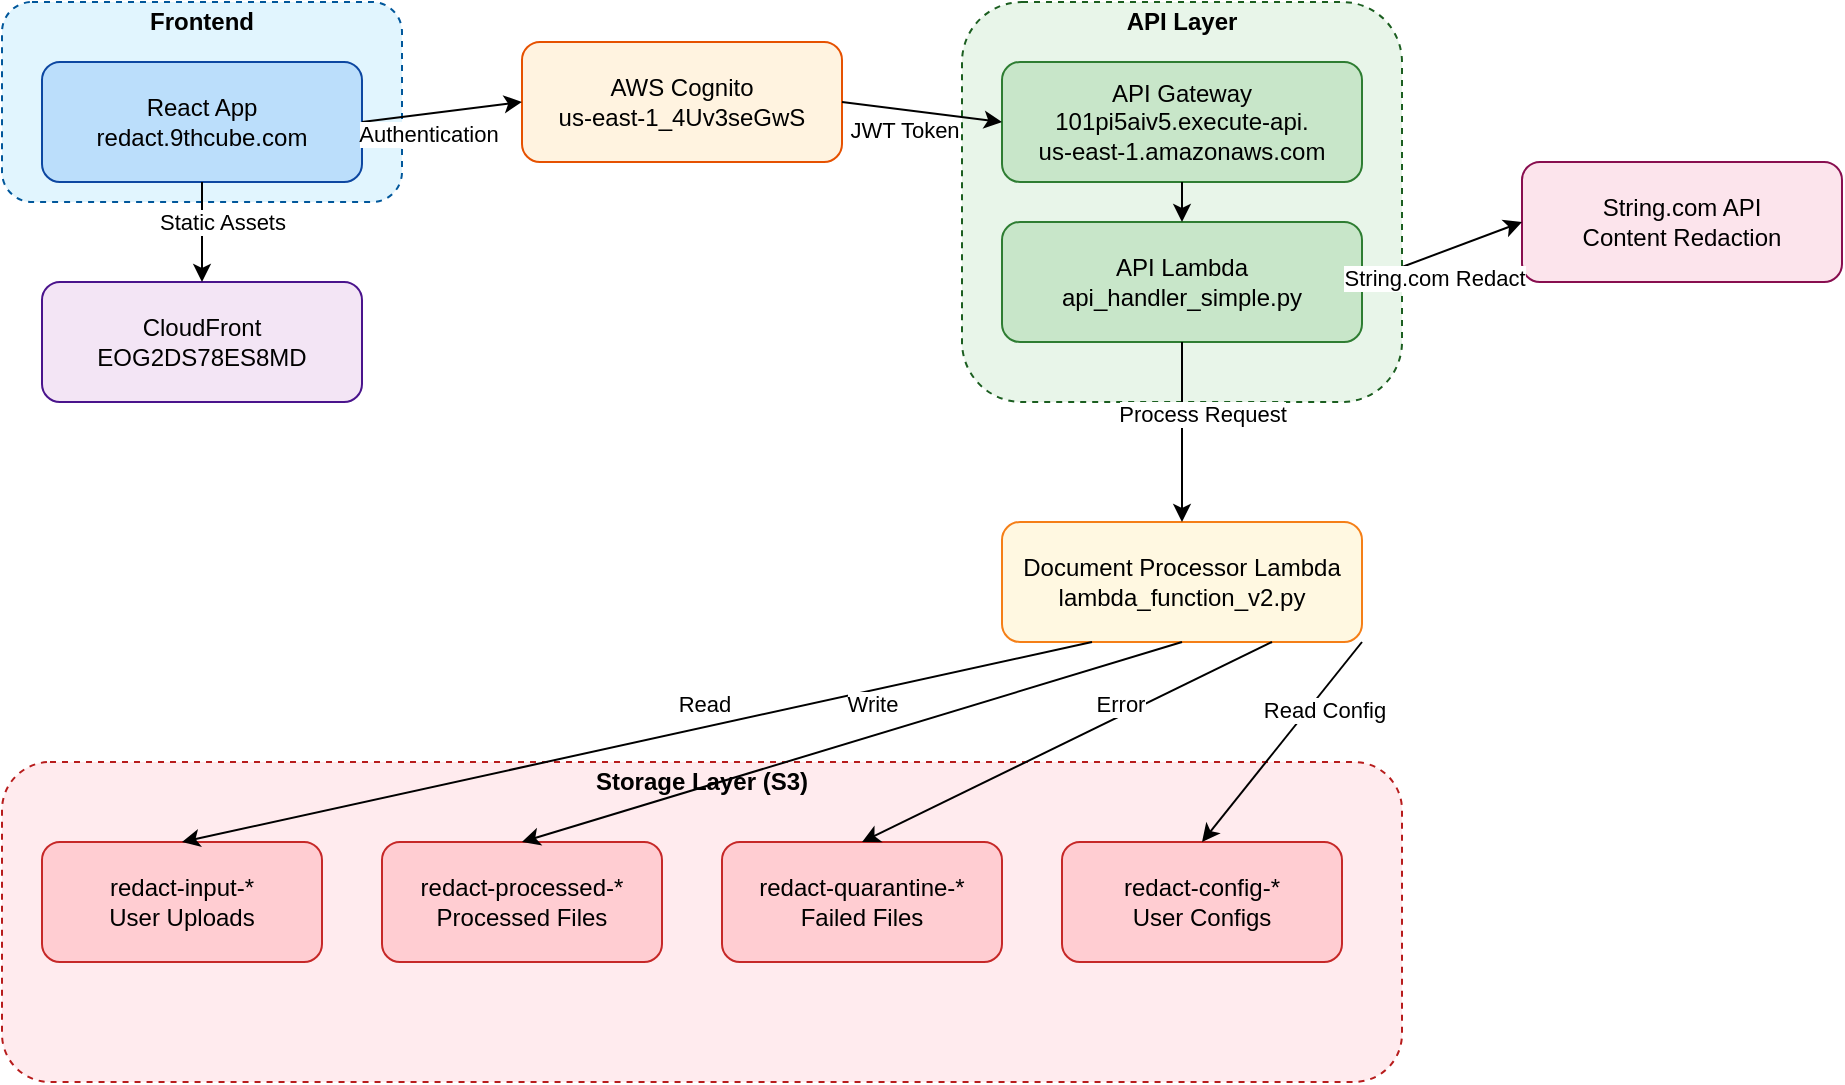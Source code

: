<?xml version="1.0" encoding="UTF-8"?>
<mxfile version="21.6.5" type="device">
  <diagram name="Redact Architecture" id="redact-arch-diagram">
    <mxGraphModel dx="1422" dy="794" grid="1" gridSize="10" guides="1" tooltips="1" connect="1" arrows="1" fold="1" page="1" pageScale="1" pageWidth="1169" pageHeight="827" math="0" shadow="0">
      <root>
        <mxCell id="0" />
        <mxCell id="1" parent="0" />
        
        <!-- Frontend Group -->
        <mxCell id="frontend-group" value="" style="group;rounded=1;fillColor=#e1f5fe;strokeColor=#01579b;dashed=1" vertex="1" parent="1">
          <mxGeometry x="40" y="40" width="200" height="100" as="geometry" />
        </mxCell>
        <mxCell id="frontend-label" value="Frontend" style="text;html=1;strokeColor=none;fillColor=none;align=center;verticalAlign=middle;whiteSpace=wrap;rounded=0;fontStyle=1" vertex="1" parent="frontend-group">
          <mxGeometry x="60" y="0" width="80" height="20" as="geometry" />
        </mxCell>
        <mxCell id="react-app" value="React App&lt;br&gt;redact.9thcube.com" style="rounded=1;whiteSpace=wrap;html=1;fillColor=#bbdefb;strokeColor=#0d47a1" vertex="1" parent="frontend-group">
          <mxGeometry x="20" y="30" width="160" height="60" as="geometry" />
        </mxCell>
        
        <!-- Authentication -->
        <mxCell id="cognito" value="AWS Cognito&lt;br&gt;us-east-1_4Uv3seGwS" style="rounded=1;whiteSpace=wrap;html=1;fillColor=#fff3e0;strokeColor=#e65100" vertex="1" parent="1">
          <mxGeometry x="300" y="60" width="160" height="60" as="geometry" />
        </mxCell>
        
        <!-- CDN -->
        <mxCell id="cloudfront" value="CloudFront&lt;br&gt;EOG2DS78ES8MD" style="rounded=1;whiteSpace=wrap;html=1;fillColor=#f3e5f5;strokeColor=#4a148c" vertex="1" parent="1">
          <mxGeometry x="60" y="180" width="160" height="60" as="geometry" />
        </mxCell>
        
        <!-- API Layer Group -->
        <mxCell id="api-group" value="" style="group;rounded=1;fillColor=#e8f5e9;strokeColor=#1b5e20;dashed=1" vertex="1" parent="1">
          <mxGeometry x="520" y="40" width="220" height="200" as="geometry" />
        </mxCell>
        <mxCell id="api-label" value="API Layer" style="text;html=1;strokeColor=none;fillColor=none;align=center;verticalAlign=middle;whiteSpace=wrap;rounded=0;fontStyle=1" vertex="1" parent="api-group">
          <mxGeometry x="70" y="0" width="80" height="20" as="geometry" />
        </mxCell>
        <mxCell id="api-gateway" value="API Gateway&lt;br&gt;101pi5aiv5.execute-api.&lt;br&gt;us-east-1.amazonaws.com" style="rounded=1;whiteSpace=wrap;html=1;fillColor=#c8e6c9;strokeColor=#2e7d32" vertex="1" parent="api-group">
          <mxGeometry x="20" y="30" width="180" height="60" as="geometry" />
        </mxCell>
        <mxCell id="api-lambda" value="API Lambda&lt;br&gt;api_handler_simple.py" style="rounded=1;whiteSpace=wrap;html=1;fillColor=#c8e6c9;strokeColor=#2e7d32" vertex="1" parent="api-group">
          <mxGeometry x="20" y="110" width="180" height="60" as="geometry" />
        </mxCell>
        
        <!-- Processing Layer -->
        <mxCell id="processor-lambda" value="Document Processor Lambda&lt;br&gt;lambda_function_v2.py" style="rounded=1;whiteSpace=wrap;html=1;fillColor=#fff8e1;strokeColor=#f57f17" vertex="1" parent="1">
          <mxGeometry x="540" y="300" width="180" height="60" as="geometry" />
        </mxCell>
        
        <!-- Storage Layer Group -->
        <mxCell id="storage-group" value="" style="group;rounded=1;fillColor=#ffebee;strokeColor=#b71c1c;dashed=1" vertex="1" parent="1">
          <mxGeometry x="40" y="420" width="700" height="160" as="geometry" />
        </mxCell>
        <mxCell id="storage-label" value="Storage Layer (S3)" style="text;html=1;strokeColor=none;fillColor=none;align=center;verticalAlign=middle;whiteSpace=wrap;rounded=0;fontStyle=1" vertex="1" parent="storage-group">
          <mxGeometry x="280" y="0" width="140" height="20" as="geometry" />
        </mxCell>
        <mxCell id="s3-input" value="redact-input-*&lt;br&gt;User Uploads" style="rounded=1;whiteSpace=wrap;html=1;fillColor=#ffcdd2;strokeColor=#c62828" vertex="1" parent="storage-group">
          <mxGeometry x="20" y="40" width="140" height="60" as="geometry" />
        </mxCell>
        <mxCell id="s3-processed" value="redact-processed-*&lt;br&gt;Processed Files" style="rounded=1;whiteSpace=wrap;html=1;fillColor=#ffcdd2;strokeColor=#c62828" vertex="1" parent="storage-group">
          <mxGeometry x="190" y="40" width="140" height="60" as="geometry" />
        </mxCell>
        <mxCell id="s3-quarantine" value="redact-quarantine-*&lt;br&gt;Failed Files" style="rounded=1;whiteSpace=wrap;html=1;fillColor=#ffcdd2;strokeColor=#c62828" vertex="1" parent="storage-group">
          <mxGeometry x="360" y="40" width="140" height="60" as="geometry" />
        </mxCell>
        <mxCell id="s3-config" value="redact-config-*&lt;br&gt;User Configs" style="rounded=1;whiteSpace=wrap;html=1;fillColor=#ffcdd2;strokeColor=#c62828" vertex="1" parent="storage-group">
          <mxGeometry x="530" y="40" width="140" height="60" as="geometry" />
        </mxCell>
        
        <!-- External API -->
        <mxCell id="string-api" value="String.com API&lt;br&gt;Content Redaction" style="rounded=1;whiteSpace=wrap;html=1;fillColor=#fce4ec;strokeColor=#880e4f" vertex="1" parent="1">
          <mxGeometry x="800" y="120" width="160" height="60" as="geometry" />
        </mxCell>
        
        <!-- Arrows -->
        <mxCell id="arrow1" value="" style="endArrow=classic;html=1;exitX=1;exitY=0.5;exitDx=0;exitDy=0;entryX=0;entryY=0.5;entryDx=0;entryDy=0" edge="1" parent="1" source="react-app" target="cognito">
          <mxGeometry width="50" height="50" relative="1" as="geometry">
            <mxPoint x="400" y="300" as="sourcePoint" />
            <mxPoint x="450" y="250" as="targetPoint" />
          </mxGeometry>
        </mxCell>
        <mxCell id="arrow1-label" value="Authentication" style="edgeLabel;html=1;align=center;verticalAlign=middle;resizable=0;points=[]" vertex="1" connectable="0" parent="arrow1">
          <mxGeometry x="-0.2" y="-10" relative="1" as="geometry">
            <mxPoint as="offset" />
          </mxGeometry>
        </mxCell>
        
        <mxCell id="arrow2" value="" style="endArrow=classic;html=1;exitX=0.5;exitY=1;exitDx=0;exitDy=0;entryX=0.5;entryY=0;entryDx=0;entryDy=0" edge="1" parent="1" source="react-app" target="cloudfront">
          <mxGeometry width="50" height="50" relative="1" as="geometry">
            <mxPoint x="400" y="300" as="sourcePoint" />
            <mxPoint x="450" y="250" as="targetPoint" />
          </mxGeometry>
        </mxCell>
        <mxCell id="arrow2-label" value="Static Assets" style="edgeLabel;html=1;align=center;verticalAlign=middle;resizable=0;points=[]" vertex="1" connectable="0" parent="arrow2">
          <mxGeometry x="-0.2" y="-10" relative="1" as="geometry">
            <mxPoint x="20" as="offset" />
          </mxGeometry>
        </mxCell>
        
        <mxCell id="arrow3" value="" style="endArrow=classic;html=1;exitX=1;exitY=0.5;exitDx=0;exitDy=0;entryX=0;entryY=0.5;entryDx=0;entryDy=0" edge="1" parent="1" source="cognito" target="api-gateway">
          <mxGeometry width="50" height="50" relative="1" as="geometry">
            <mxPoint x="400" y="300" as="sourcePoint" />
            <mxPoint x="450" y="250" as="targetPoint" />
          </mxGeometry>
        </mxCell>
        <mxCell id="arrow3-label" value="JWT Token" style="edgeLabel;html=1;align=center;verticalAlign=middle;resizable=0;points=[]" vertex="1" connectable="0" parent="arrow3">
          <mxGeometry x="-0.2" y="-10" relative="1" as="geometry">
            <mxPoint as="offset" />
          </mxGeometry>
        </mxCell>
        
        <mxCell id="arrow4" value="" style="endArrow=classic;html=1;exitX=0.5;exitY=1;exitDx=0;exitDy=0;entryX=0.5;entryY=0;entryDx=0;entryDy=0" edge="1" parent="1" source="api-gateway" target="api-lambda">
          <mxGeometry width="50" height="50" relative="1" as="geometry">
            <mxPoint x="400" y="300" as="sourcePoint" />
            <mxPoint x="450" y="250" as="targetPoint" />
          </mxGeometry>
        </mxCell>
        
        <mxCell id="arrow5" value="" style="endArrow=classic;html=1;exitX=0.5;exitY=1;exitDx=0;exitDy=0;entryX=0.5;entryY=0;entryDx=0;entryDy=0" edge="1" parent="1" source="api-lambda" target="processor-lambda">
          <mxGeometry width="50" height="50" relative="1" as="geometry">
            <mxPoint x="400" y="300" as="sourcePoint" />
            <mxPoint x="450" y="250" as="targetPoint" />
          </mxGeometry>
        </mxCell>
        <mxCell id="arrow5-label" value="Process Request" style="edgeLabel;html=1;align=center;verticalAlign=middle;resizable=0;points=[]" vertex="1" connectable="0" parent="arrow5">
          <mxGeometry x="-0.2" y="-10" relative="1" as="geometry">
            <mxPoint x="20" as="offset" />
          </mxGeometry>
        </mxCell>
        
        <mxCell id="arrow6" value="" style="endArrow=classic;html=1;exitX=1;exitY=0.5;exitDx=0;exitDy=0;entryX=0;entryY=0.5;entryDx=0;entryDy=0" edge="1" parent="1" source="api-lambda" target="string-api">
          <mxGeometry width="50" height="50" relative="1" as="geometry">
            <mxPoint x="400" y="300" as="sourcePoint" />
            <mxPoint x="450" y="250" as="targetPoint" />
          </mxGeometry>
        </mxCell>
        <mxCell id="arrow6-label" value="String.com Redact" style="edgeLabel;html=1;align=center;verticalAlign=middle;resizable=0;points=[]" vertex="1" connectable="0" parent="arrow6">
          <mxGeometry x="-0.2" y="-10" relative="1" as="geometry">
            <mxPoint as="offset" />
          </mxGeometry>
        </mxCell>
        
        <mxCell id="arrow7" value="" style="endArrow=classic;html=1;exitX=0.25;exitY=1;exitDx=0;exitDy=0;entryX=0.5;entryY=0;entryDx=0;entryDy=0" edge="1" parent="1" source="processor-lambda" target="s3-input">
          <mxGeometry width="50" height="50" relative="1" as="geometry">
            <mxPoint x="400" y="400" as="sourcePoint" />
            <mxPoint x="450" y="350" as="targetPoint" />
          </mxGeometry>
        </mxCell>
        <mxCell id="arrow7-label" value="Read" style="edgeLabel;html=1;align=center;verticalAlign=middle;resizable=0;points=[]" vertex="1" connectable="0" parent="arrow7">
          <mxGeometry x="-0.2" y="-10" relative="1" as="geometry">
            <mxPoint x="-10" as="offset" />
          </mxGeometry>
        </mxCell>
        
        <mxCell id="arrow8" value="" style="endArrow=classic;html=1;exitX=0.5;exitY=1;exitDx=0;exitDy=0;entryX=0.5;entryY=0;entryDx=0;entryDy=0" edge="1" parent="1" source="processor-lambda" target="s3-processed">
          <mxGeometry width="50" height="50" relative="1" as="geometry">
            <mxPoint x="400" y="400" as="sourcePoint" />
            <mxPoint x="450" y="350" as="targetPoint" />
          </mxGeometry>
        </mxCell>
        <mxCell id="arrow8-label" value="Write" style="edgeLabel;html=1;align=center;verticalAlign=middle;resizable=0;points=[]" vertex="1" connectable="0" parent="arrow8">
          <mxGeometry x="-0.2" y="-10" relative="1" as="geometry">
            <mxPoint x="-20" as="offset" />
          </mxGeometry>
        </mxCell>
        
        <mxCell id="arrow9" value="" style="endArrow=classic;html=1;exitX=0.75;exitY=1;exitDx=0;exitDy=0;entryX=0.5;entryY=0;entryDx=0;entryDy=0" edge="1" parent="1" source="processor-lambda" target="s3-quarantine">
          <mxGeometry width="50" height="50" relative="1" as="geometry">
            <mxPoint x="400" y="400" as="sourcePoint" />
            <mxPoint x="450" y="350" as="targetPoint" />
          </mxGeometry>
        </mxCell>
        <mxCell id="arrow9-label" value="Error" style="edgeLabel;html=1;align=center;verticalAlign=middle;resizable=0;points=[]" vertex="1" connectable="0" parent="arrow9">
          <mxGeometry x="-0.2" y="-10" relative="1" as="geometry">
            <mxPoint x="10" as="offset" />
          </mxGeometry>
        </mxCell>
        
        <mxCell id="arrow10" value="" style="endArrow=classic;html=1;exitX=1;exitY=1;exitDx=0;exitDy=0;entryX=0.5;entryY=0;entryDx=0;entryDy=0" edge="1" parent="1" source="processor-lambda" target="s3-config">
          <mxGeometry width="50" height="50" relative="1" as="geometry">
            <mxPoint x="400" y="400" as="sourcePoint" />
            <mxPoint x="450" y="350" as="targetPoint" />
          </mxGeometry>
        </mxCell>
        <mxCell id="arrow10-label" value="Read Config" style="edgeLabel;html=1;align=center;verticalAlign=middle;resizable=0;points=[]" vertex="1" connectable="0" parent="arrow10">
          <mxGeometry x="-0.2" y="-10" relative="1" as="geometry">
            <mxPoint x="20" as="offset" />
          </mxGeometry>
        </mxCell>
        
      </root>
    </mxGraphModel>
  </diagram>
</mxfile>